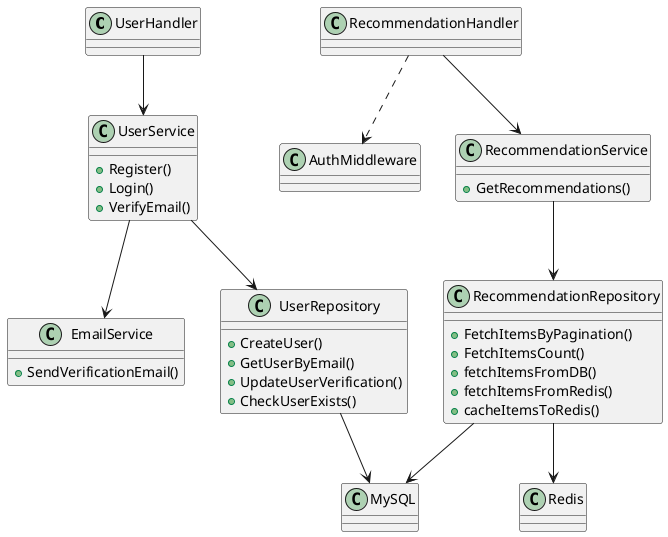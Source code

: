 @startuml

' Handler 層
class UserHandler
class RecommendationHandler

' Middleware 層
class AuthMiddleware

' Service 層
class UserService {
    +Register()
    +Login()
    +VerifyEmail()
}
class RecommendationService {
    +GetRecommendations()
}
class EmailService {
    +SendVerificationEmail()
}

' Repository 層
class UserRepository {
    +CreateUser()
    +GetUserByEmail()
    +UpdateUserVerification()
    +CheckUserExists()
}
class RecommendationRepository {
    +FetchItemsByPagination()
    +FetchItemsCount()
    +fetchItemsFromDB()
    +fetchItemsFromRedis()
    +cacheItemsToRedis()
}

' Database 層
class MySQL
class Redis

' 依賴關係
UserHandler --> UserService
RecommendationHandler --> RecommendationService
RecommendationHandler ..> AuthMiddleware

UserService --> UserRepository
UserService --> EmailService
RecommendationService --> RecommendationRepository

UserRepository --> MySQL
RecommendationRepository --> MySQL
RecommendationRepository --> Redis

@enduml